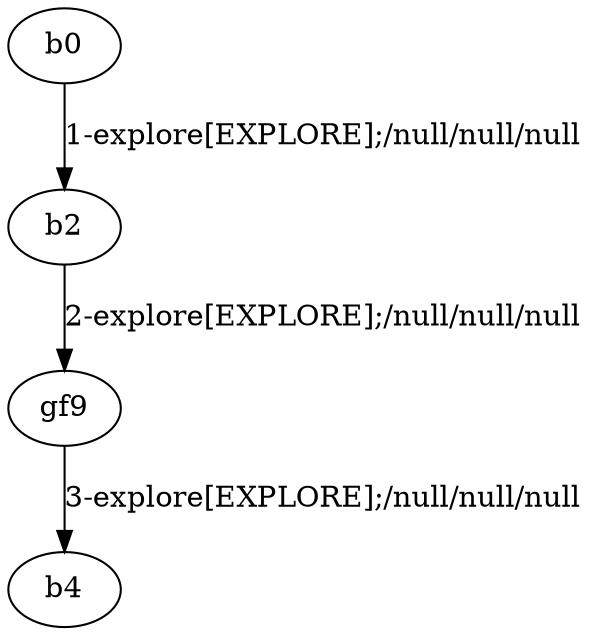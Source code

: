 # Total number of goals covered by this test: 1
# gf9 --> b4

digraph g {
"b0" -> "b2" [label = "1-explore[EXPLORE];/null/null/null"];
"b2" -> "gf9" [label = "2-explore[EXPLORE];/null/null/null"];
"gf9" -> "b4" [label = "3-explore[EXPLORE];/null/null/null"];
}